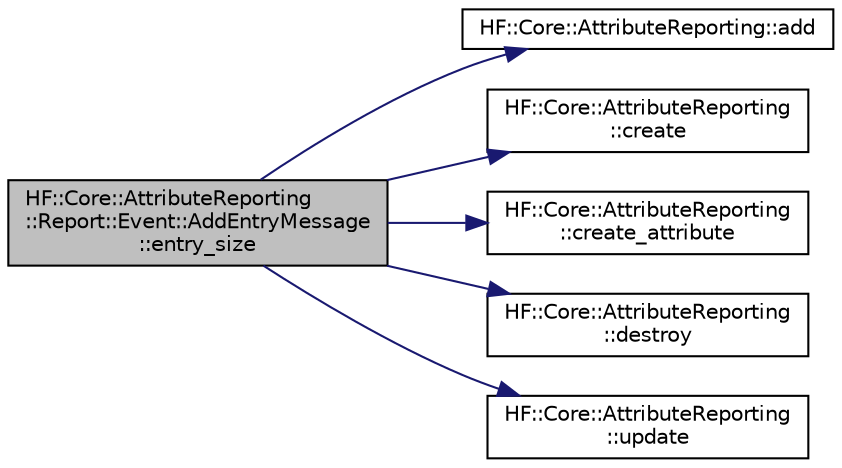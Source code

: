 digraph "HF::Core::AttributeReporting::Report::Event::AddEntryMessage::entry_size"
{
  edge [fontname="Helvetica",fontsize="10",labelfontname="Helvetica",labelfontsize="10"];
  node [fontname="Helvetica",fontsize="10",shape=record];
  rankdir="LR";
  Node12 [label="HF::Core::AttributeReporting\l::Report::Event::AddEntryMessage\l::entry_size",height=0.2,width=0.4,color="black", fillcolor="grey75", style="filled", fontcolor="black"];
  Node12 -> Node13 [color="midnightblue",fontsize="10",style="solid",fontname="Helvetica"];
  Node13 [label="HF::Core::AttributeReporting::add",height=0.2,width=0.4,color="black", fillcolor="white", style="filled",URL="$group__attr__reporting__common.html#ga16e2adb57b2437af38b51963ab2631bc",tooltip="Add the periodic entries from start to end into the rule with the given report reference. "];
  Node12 -> Node14 [color="midnightblue",fontsize="10",style="solid",fontname="Helvetica"];
  Node14 [label="HF::Core::AttributeReporting\l::create",height=0.2,width=0.4,color="black", fillcolor="white", style="filled",URL="$group__attr__reporting__common.html#ga97ba6170bfd3e3f4fea987c5e7e5ebd4",tooltip="Create a new attribute reporting event rule for the device with the given address. "];
  Node12 -> Node15 [color="midnightblue",fontsize="10",style="solid",fontname="Helvetica"];
  Node15 [label="HF::Core::AttributeReporting\l::create_attribute",height=0.2,width=0.4,color="black", fillcolor="white", style="filled",URL="$group__attr__reporting__common.html#ga00e8734e745f791b258275d5bc83fca2",tooltip="Create an attribute object that can hold the attribute with the given uid. (HF::Core::AttributeReport..."];
  Node12 -> Node16 [color="midnightblue",fontsize="10",style="solid",fontname="Helvetica"];
  Node16 [label="HF::Core::AttributeReporting\l::destroy",height=0.2,width=0.4,color="black", fillcolor="white", style="filled",URL="$group__attr__reporting__common.html#ga64303b6c1f6d441929d1ea7091f83a6a",tooltip="Remove the rule with the given type and the given report_id. "];
  Node12 -> Node17 [color="midnightblue",fontsize="10",style="solid",fontname="Helvetica"];
  Node17 [label="HF::Core::AttributeReporting\l::update",height=0.2,width=0.4,color="black", fillcolor="white", style="filled",URL="$group__attr__reporting__common.html#gafcbb496bca808de56c396c0166f7cd1f",tooltip="Change the Update Interval for the specified report. "];
}
